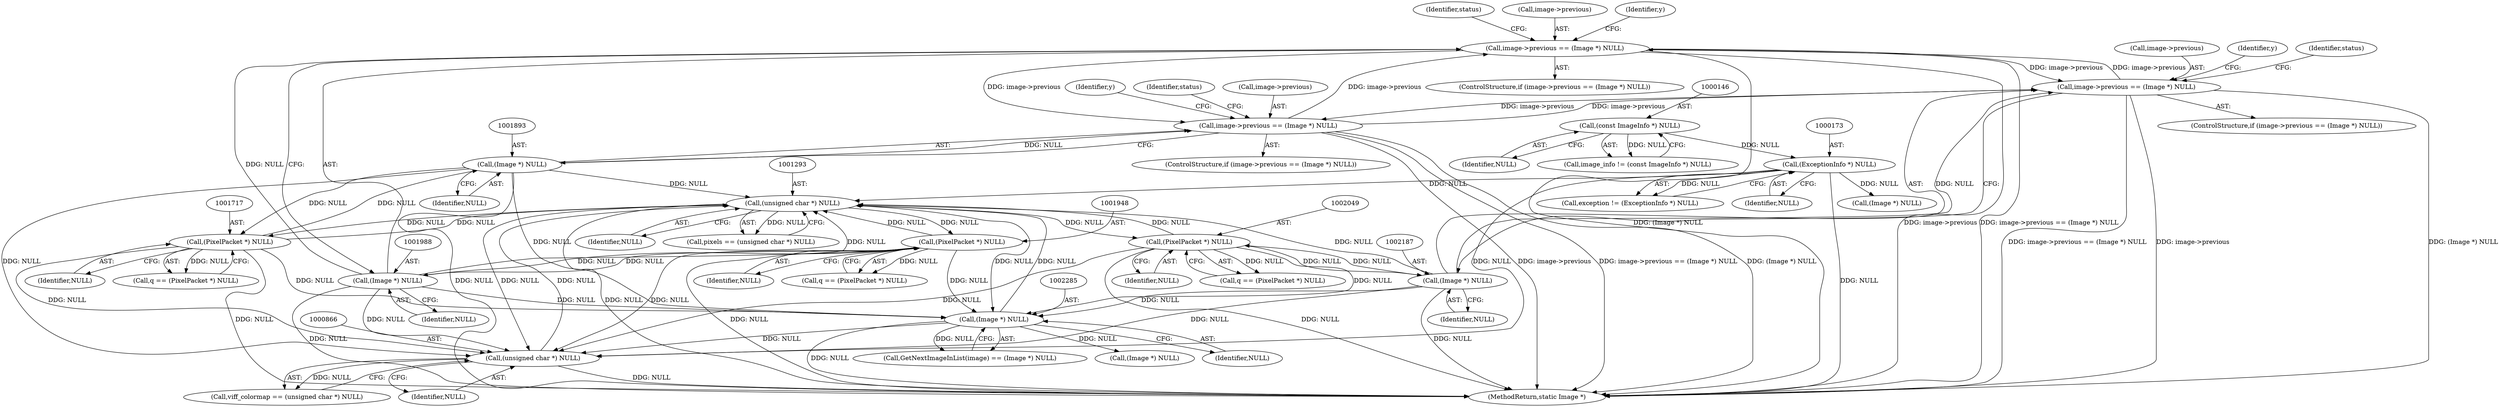 digraph "0_ImageMagick_ca0c886abd6d3ef335eb74150cd23b89ebd17135@pointer" {
"1001983" [label="(Call,image->previous == (Image *) NULL)"];
"1002182" [label="(Call,image->previous == (Image *) NULL)"];
"1001888" [label="(Call,image->previous == (Image *) NULL)"];
"1001983" [label="(Call,image->previous == (Image *) NULL)"];
"1001987" [label="(Call,(Image *) NULL)"];
"1001947" [label="(Call,(PixelPacket *) NULL)"];
"1001292" [label="(Call,(unsigned char *) NULL)"];
"1000865" [label="(Call,(unsigned char *) NULL)"];
"1001716" [label="(Call,(PixelPacket *) NULL)"];
"1001892" [label="(Call,(Image *) NULL)"];
"1002186" [label="(Call,(Image *) NULL)"];
"1002048" [label="(Call,(PixelPacket *) NULL)"];
"1000172" [label="(Call,(ExceptionInfo *) NULL)"];
"1000145" [label="(Call,(const ImageInfo *) NULL)"];
"1002284" [label="(Call,(Image *) NULL)"];
"1000863" [label="(Call,viff_colormap == (unsigned char *) NULL)"];
"1000145" [label="(Call,(const ImageInfo *) NULL)"];
"1002186" [label="(Call,(Image *) NULL)"];
"1000867" [label="(Identifier,NULL)"];
"1002188" [label="(Identifier,NULL)"];
"1000172" [label="(Call,(ExceptionInfo *) NULL)"];
"1001292" [label="(Call,(unsigned char *) NULL)"];
"1000143" [label="(Call,image_info != (const ImageInfo *) NULL)"];
"1001294" [label="(Identifier,NULL)"];
"1001894" [label="(Identifier,NULL)"];
"1002050" [label="(Identifier,NULL)"];
"1002286" [label="(Identifier,NULL)"];
"1000174" [label="(Identifier,NULL)"];
"1001992" [label="(Identifier,status)"];
"1002284" [label="(Call,(Image *) NULL)"];
"1001718" [label="(Identifier,NULL)"];
"1001984" [label="(Call,image->previous)"];
"1001949" [label="(Identifier,NULL)"];
"1002330" [label="(MethodReturn,static Image *)"];
"1001982" [label="(ControlStructure,if (image->previous == (Image *) NULL))"];
"1001290" [label="(Call,pixels == (unsigned char *) NULL)"];
"1002183" [label="(Call,image->previous)"];
"1001700" [label="(Identifier,y)"];
"1001888" [label="(Call,image->previous == (Image *) NULL)"];
"1000865" [label="(Call,(unsigned char *) NULL)"];
"1001931" [label="(Identifier,y)"];
"1001945" [label="(Call,q == (PixelPacket *) NULL)"];
"1002048" [label="(Call,(PixelPacket *) NULL)"];
"1001897" [label="(Identifier,status)"];
"1000202" [label="(Call,(Image *) NULL)"];
"1002281" [label="(Call,GetNextImageInList(image) == (Image *) NULL)"];
"1001892" [label="(Call,(Image *) NULL)"];
"1000147" [label="(Identifier,NULL)"];
"1000170" [label="(Call,exception != (ExceptionInfo *) NULL)"];
"1001987" [label="(Call,(Image *) NULL)"];
"1001887" [label="(ControlStructure,if (image->previous == (Image *) NULL))"];
"1001989" [label="(Identifier,NULL)"];
"1001983" [label="(Call,image->previous == (Image *) NULL)"];
"1002032" [label="(Identifier,y)"];
"1001714" [label="(Call,q == (PixelPacket *) NULL)"];
"1002293" [label="(Call,(Image *) NULL)"];
"1002182" [label="(Call,image->previous == (Image *) NULL)"];
"1001947" [label="(Call,(PixelPacket *) NULL)"];
"1002046" [label="(Call,q == (PixelPacket *) NULL)"];
"1002191" [label="(Identifier,status)"];
"1002181" [label="(ControlStructure,if (image->previous == (Image *) NULL))"];
"1001716" [label="(Call,(PixelPacket *) NULL)"];
"1001889" [label="(Call,image->previous)"];
"1001983" -> "1001982"  [label="AST: "];
"1001983" -> "1001987"  [label="CFG: "];
"1001984" -> "1001983"  [label="AST: "];
"1001987" -> "1001983"  [label="AST: "];
"1001992" -> "1001983"  [label="CFG: "];
"1001931" -> "1001983"  [label="CFG: "];
"1001983" -> "1002330"  [label="DDG: image->previous == (Image *) NULL"];
"1001983" -> "1002330"  [label="DDG: (Image *) NULL"];
"1001983" -> "1002330"  [label="DDG: image->previous"];
"1001983" -> "1001888"  [label="DDG: image->previous"];
"1002182" -> "1001983"  [label="DDG: image->previous"];
"1001888" -> "1001983"  [label="DDG: image->previous"];
"1001987" -> "1001983"  [label="DDG: NULL"];
"1001983" -> "1002182"  [label="DDG: image->previous"];
"1002182" -> "1002181"  [label="AST: "];
"1002182" -> "1002186"  [label="CFG: "];
"1002183" -> "1002182"  [label="AST: "];
"1002186" -> "1002182"  [label="AST: "];
"1002191" -> "1002182"  [label="CFG: "];
"1002032" -> "1002182"  [label="CFG: "];
"1002182" -> "1002330"  [label="DDG: image->previous == (Image *) NULL"];
"1002182" -> "1002330"  [label="DDG: image->previous"];
"1002182" -> "1002330"  [label="DDG: (Image *) NULL"];
"1002182" -> "1001888"  [label="DDG: image->previous"];
"1001888" -> "1002182"  [label="DDG: image->previous"];
"1002186" -> "1002182"  [label="DDG: NULL"];
"1001888" -> "1001887"  [label="AST: "];
"1001888" -> "1001892"  [label="CFG: "];
"1001889" -> "1001888"  [label="AST: "];
"1001892" -> "1001888"  [label="AST: "];
"1001897" -> "1001888"  [label="CFG: "];
"1001700" -> "1001888"  [label="CFG: "];
"1001888" -> "1002330"  [label="DDG: image->previous"];
"1001888" -> "1002330"  [label="DDG: image->previous == (Image *) NULL"];
"1001888" -> "1002330"  [label="DDG: (Image *) NULL"];
"1001892" -> "1001888"  [label="DDG: NULL"];
"1001987" -> "1001989"  [label="CFG: "];
"1001988" -> "1001987"  [label="AST: "];
"1001989" -> "1001987"  [label="AST: "];
"1001987" -> "1002330"  [label="DDG: NULL"];
"1001987" -> "1000865"  [label="DDG: NULL"];
"1001987" -> "1001292"  [label="DDG: NULL"];
"1001987" -> "1001947"  [label="DDG: NULL"];
"1001947" -> "1001987"  [label="DDG: NULL"];
"1001987" -> "1002284"  [label="DDG: NULL"];
"1001947" -> "1001945"  [label="AST: "];
"1001947" -> "1001949"  [label="CFG: "];
"1001948" -> "1001947"  [label="AST: "];
"1001949" -> "1001947"  [label="AST: "];
"1001945" -> "1001947"  [label="CFG: "];
"1001947" -> "1002330"  [label="DDG: NULL"];
"1001947" -> "1000865"  [label="DDG: NULL"];
"1001947" -> "1001292"  [label="DDG: NULL"];
"1001947" -> "1001945"  [label="DDG: NULL"];
"1001292" -> "1001947"  [label="DDG: NULL"];
"1001947" -> "1002284"  [label="DDG: NULL"];
"1001292" -> "1001290"  [label="AST: "];
"1001292" -> "1001294"  [label="CFG: "];
"1001293" -> "1001292"  [label="AST: "];
"1001294" -> "1001292"  [label="AST: "];
"1001290" -> "1001292"  [label="CFG: "];
"1001292" -> "1002330"  [label="DDG: NULL"];
"1001292" -> "1000865"  [label="DDG: NULL"];
"1001292" -> "1001290"  [label="DDG: NULL"];
"1000865" -> "1001292"  [label="DDG: NULL"];
"1001716" -> "1001292"  [label="DDG: NULL"];
"1002186" -> "1001292"  [label="DDG: NULL"];
"1000172" -> "1001292"  [label="DDG: NULL"];
"1002048" -> "1001292"  [label="DDG: NULL"];
"1001892" -> "1001292"  [label="DDG: NULL"];
"1002284" -> "1001292"  [label="DDG: NULL"];
"1001292" -> "1001716"  [label="DDG: NULL"];
"1001292" -> "1002048"  [label="DDG: NULL"];
"1001292" -> "1002284"  [label="DDG: NULL"];
"1000865" -> "1000863"  [label="AST: "];
"1000865" -> "1000867"  [label="CFG: "];
"1000866" -> "1000865"  [label="AST: "];
"1000867" -> "1000865"  [label="AST: "];
"1000863" -> "1000865"  [label="CFG: "];
"1000865" -> "1002330"  [label="DDG: NULL"];
"1000865" -> "1000863"  [label="DDG: NULL"];
"1001716" -> "1000865"  [label="DDG: NULL"];
"1002186" -> "1000865"  [label="DDG: NULL"];
"1000172" -> "1000865"  [label="DDG: NULL"];
"1002048" -> "1000865"  [label="DDG: NULL"];
"1001892" -> "1000865"  [label="DDG: NULL"];
"1002284" -> "1000865"  [label="DDG: NULL"];
"1001716" -> "1001714"  [label="AST: "];
"1001716" -> "1001718"  [label="CFG: "];
"1001717" -> "1001716"  [label="AST: "];
"1001718" -> "1001716"  [label="AST: "];
"1001714" -> "1001716"  [label="CFG: "];
"1001716" -> "1002330"  [label="DDG: NULL"];
"1001716" -> "1001714"  [label="DDG: NULL"];
"1001892" -> "1001716"  [label="DDG: NULL"];
"1001716" -> "1001892"  [label="DDG: NULL"];
"1001716" -> "1002284"  [label="DDG: NULL"];
"1001892" -> "1001894"  [label="CFG: "];
"1001893" -> "1001892"  [label="AST: "];
"1001894" -> "1001892"  [label="AST: "];
"1001892" -> "1002330"  [label="DDG: NULL"];
"1001892" -> "1002284"  [label="DDG: NULL"];
"1002186" -> "1002188"  [label="CFG: "];
"1002187" -> "1002186"  [label="AST: "];
"1002188" -> "1002186"  [label="AST: "];
"1002186" -> "1002330"  [label="DDG: NULL"];
"1002186" -> "1002048"  [label="DDG: NULL"];
"1002048" -> "1002186"  [label="DDG: NULL"];
"1002186" -> "1002284"  [label="DDG: NULL"];
"1002048" -> "1002046"  [label="AST: "];
"1002048" -> "1002050"  [label="CFG: "];
"1002049" -> "1002048"  [label="AST: "];
"1002050" -> "1002048"  [label="AST: "];
"1002046" -> "1002048"  [label="CFG: "];
"1002048" -> "1002330"  [label="DDG: NULL"];
"1002048" -> "1002046"  [label="DDG: NULL"];
"1002048" -> "1002284"  [label="DDG: NULL"];
"1000172" -> "1000170"  [label="AST: "];
"1000172" -> "1000174"  [label="CFG: "];
"1000173" -> "1000172"  [label="AST: "];
"1000174" -> "1000172"  [label="AST: "];
"1000170" -> "1000172"  [label="CFG: "];
"1000172" -> "1002330"  [label="DDG: NULL"];
"1000172" -> "1000170"  [label="DDG: NULL"];
"1000145" -> "1000172"  [label="DDG: NULL"];
"1000172" -> "1000202"  [label="DDG: NULL"];
"1000145" -> "1000143"  [label="AST: "];
"1000145" -> "1000147"  [label="CFG: "];
"1000146" -> "1000145"  [label="AST: "];
"1000147" -> "1000145"  [label="AST: "];
"1000143" -> "1000145"  [label="CFG: "];
"1000145" -> "1000143"  [label="DDG: NULL"];
"1002284" -> "1002281"  [label="AST: "];
"1002284" -> "1002286"  [label="CFG: "];
"1002285" -> "1002284"  [label="AST: "];
"1002286" -> "1002284"  [label="AST: "];
"1002281" -> "1002284"  [label="CFG: "];
"1002284" -> "1002330"  [label="DDG: NULL"];
"1002284" -> "1002281"  [label="DDG: NULL"];
"1002284" -> "1002293"  [label="DDG: NULL"];
}
